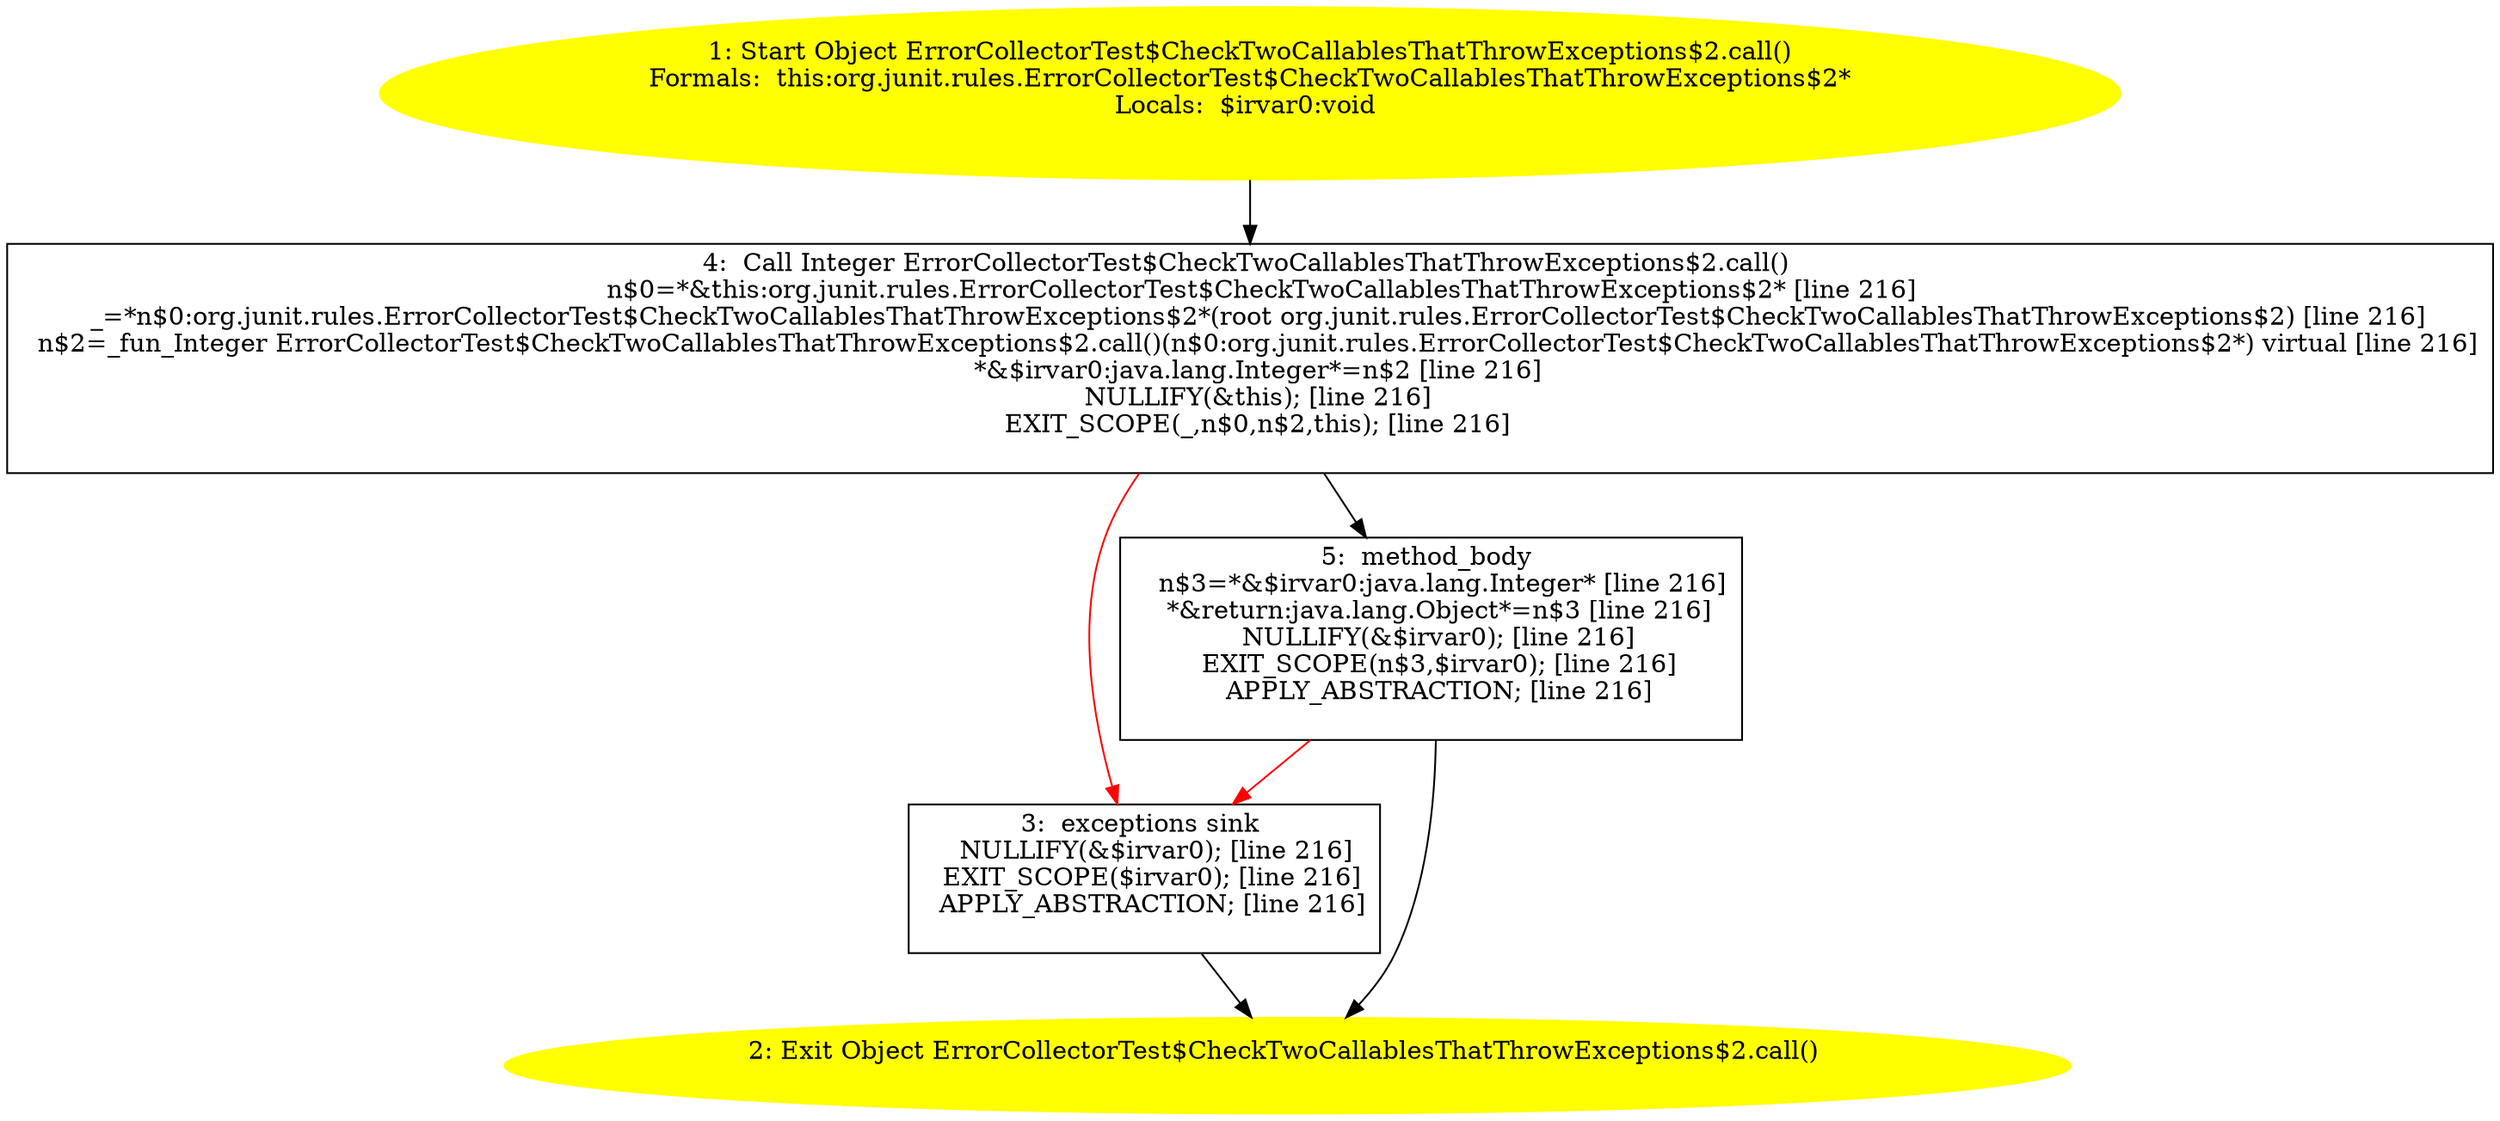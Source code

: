 /* @generated */
digraph cfg {
"org.junit.rules.ErrorCollectorTest$CheckTwoCallablesThatThrowExceptions$2.call():java.lang.Object.e71cc78e2bebaf49638aa37f01a79e35_1" [label="1: Start Object ErrorCollectorTest$CheckTwoCallablesThatThrowExceptions$2.call()\nFormals:  this:org.junit.rules.ErrorCollectorTest$CheckTwoCallablesThatThrowExceptions$2*\nLocals:  $irvar0:void \n  " color=yellow style=filled]
	

	 "org.junit.rules.ErrorCollectorTest$CheckTwoCallablesThatThrowExceptions$2.call():java.lang.Object.e71cc78e2bebaf49638aa37f01a79e35_1" -> "org.junit.rules.ErrorCollectorTest$CheckTwoCallablesThatThrowExceptions$2.call():java.lang.Object.e71cc78e2bebaf49638aa37f01a79e35_4" ;
"org.junit.rules.ErrorCollectorTest$CheckTwoCallablesThatThrowExceptions$2.call():java.lang.Object.e71cc78e2bebaf49638aa37f01a79e35_2" [label="2: Exit Object ErrorCollectorTest$CheckTwoCallablesThatThrowExceptions$2.call() \n  " color=yellow style=filled]
	

"org.junit.rules.ErrorCollectorTest$CheckTwoCallablesThatThrowExceptions$2.call():java.lang.Object.e71cc78e2bebaf49638aa37f01a79e35_3" [label="3:  exceptions sink \n   NULLIFY(&$irvar0); [line 216]\n  EXIT_SCOPE($irvar0); [line 216]\n  APPLY_ABSTRACTION; [line 216]\n " shape="box"]
	

	 "org.junit.rules.ErrorCollectorTest$CheckTwoCallablesThatThrowExceptions$2.call():java.lang.Object.e71cc78e2bebaf49638aa37f01a79e35_3" -> "org.junit.rules.ErrorCollectorTest$CheckTwoCallablesThatThrowExceptions$2.call():java.lang.Object.e71cc78e2bebaf49638aa37f01a79e35_2" ;
"org.junit.rules.ErrorCollectorTest$CheckTwoCallablesThatThrowExceptions$2.call():java.lang.Object.e71cc78e2bebaf49638aa37f01a79e35_4" [label="4:  Call Integer ErrorCollectorTest$CheckTwoCallablesThatThrowExceptions$2.call() \n   n$0=*&this:org.junit.rules.ErrorCollectorTest$CheckTwoCallablesThatThrowExceptions$2* [line 216]\n  _=*n$0:org.junit.rules.ErrorCollectorTest$CheckTwoCallablesThatThrowExceptions$2*(root org.junit.rules.ErrorCollectorTest$CheckTwoCallablesThatThrowExceptions$2) [line 216]\n  n$2=_fun_Integer ErrorCollectorTest$CheckTwoCallablesThatThrowExceptions$2.call()(n$0:org.junit.rules.ErrorCollectorTest$CheckTwoCallablesThatThrowExceptions$2*) virtual [line 216]\n  *&$irvar0:java.lang.Integer*=n$2 [line 216]\n  NULLIFY(&this); [line 216]\n  EXIT_SCOPE(_,n$0,n$2,this); [line 216]\n " shape="box"]
	

	 "org.junit.rules.ErrorCollectorTest$CheckTwoCallablesThatThrowExceptions$2.call():java.lang.Object.e71cc78e2bebaf49638aa37f01a79e35_4" -> "org.junit.rules.ErrorCollectorTest$CheckTwoCallablesThatThrowExceptions$2.call():java.lang.Object.e71cc78e2bebaf49638aa37f01a79e35_5" ;
	 "org.junit.rules.ErrorCollectorTest$CheckTwoCallablesThatThrowExceptions$2.call():java.lang.Object.e71cc78e2bebaf49638aa37f01a79e35_4" -> "org.junit.rules.ErrorCollectorTest$CheckTwoCallablesThatThrowExceptions$2.call():java.lang.Object.e71cc78e2bebaf49638aa37f01a79e35_3" [color="red" ];
"org.junit.rules.ErrorCollectorTest$CheckTwoCallablesThatThrowExceptions$2.call():java.lang.Object.e71cc78e2bebaf49638aa37f01a79e35_5" [label="5:  method_body \n   n$3=*&$irvar0:java.lang.Integer* [line 216]\n  *&return:java.lang.Object*=n$3 [line 216]\n  NULLIFY(&$irvar0); [line 216]\n  EXIT_SCOPE(n$3,$irvar0); [line 216]\n  APPLY_ABSTRACTION; [line 216]\n " shape="box"]
	

	 "org.junit.rules.ErrorCollectorTest$CheckTwoCallablesThatThrowExceptions$2.call():java.lang.Object.e71cc78e2bebaf49638aa37f01a79e35_5" -> "org.junit.rules.ErrorCollectorTest$CheckTwoCallablesThatThrowExceptions$2.call():java.lang.Object.e71cc78e2bebaf49638aa37f01a79e35_2" ;
	 "org.junit.rules.ErrorCollectorTest$CheckTwoCallablesThatThrowExceptions$2.call():java.lang.Object.e71cc78e2bebaf49638aa37f01a79e35_5" -> "org.junit.rules.ErrorCollectorTest$CheckTwoCallablesThatThrowExceptions$2.call():java.lang.Object.e71cc78e2bebaf49638aa37f01a79e35_3" [color="red" ];
}
